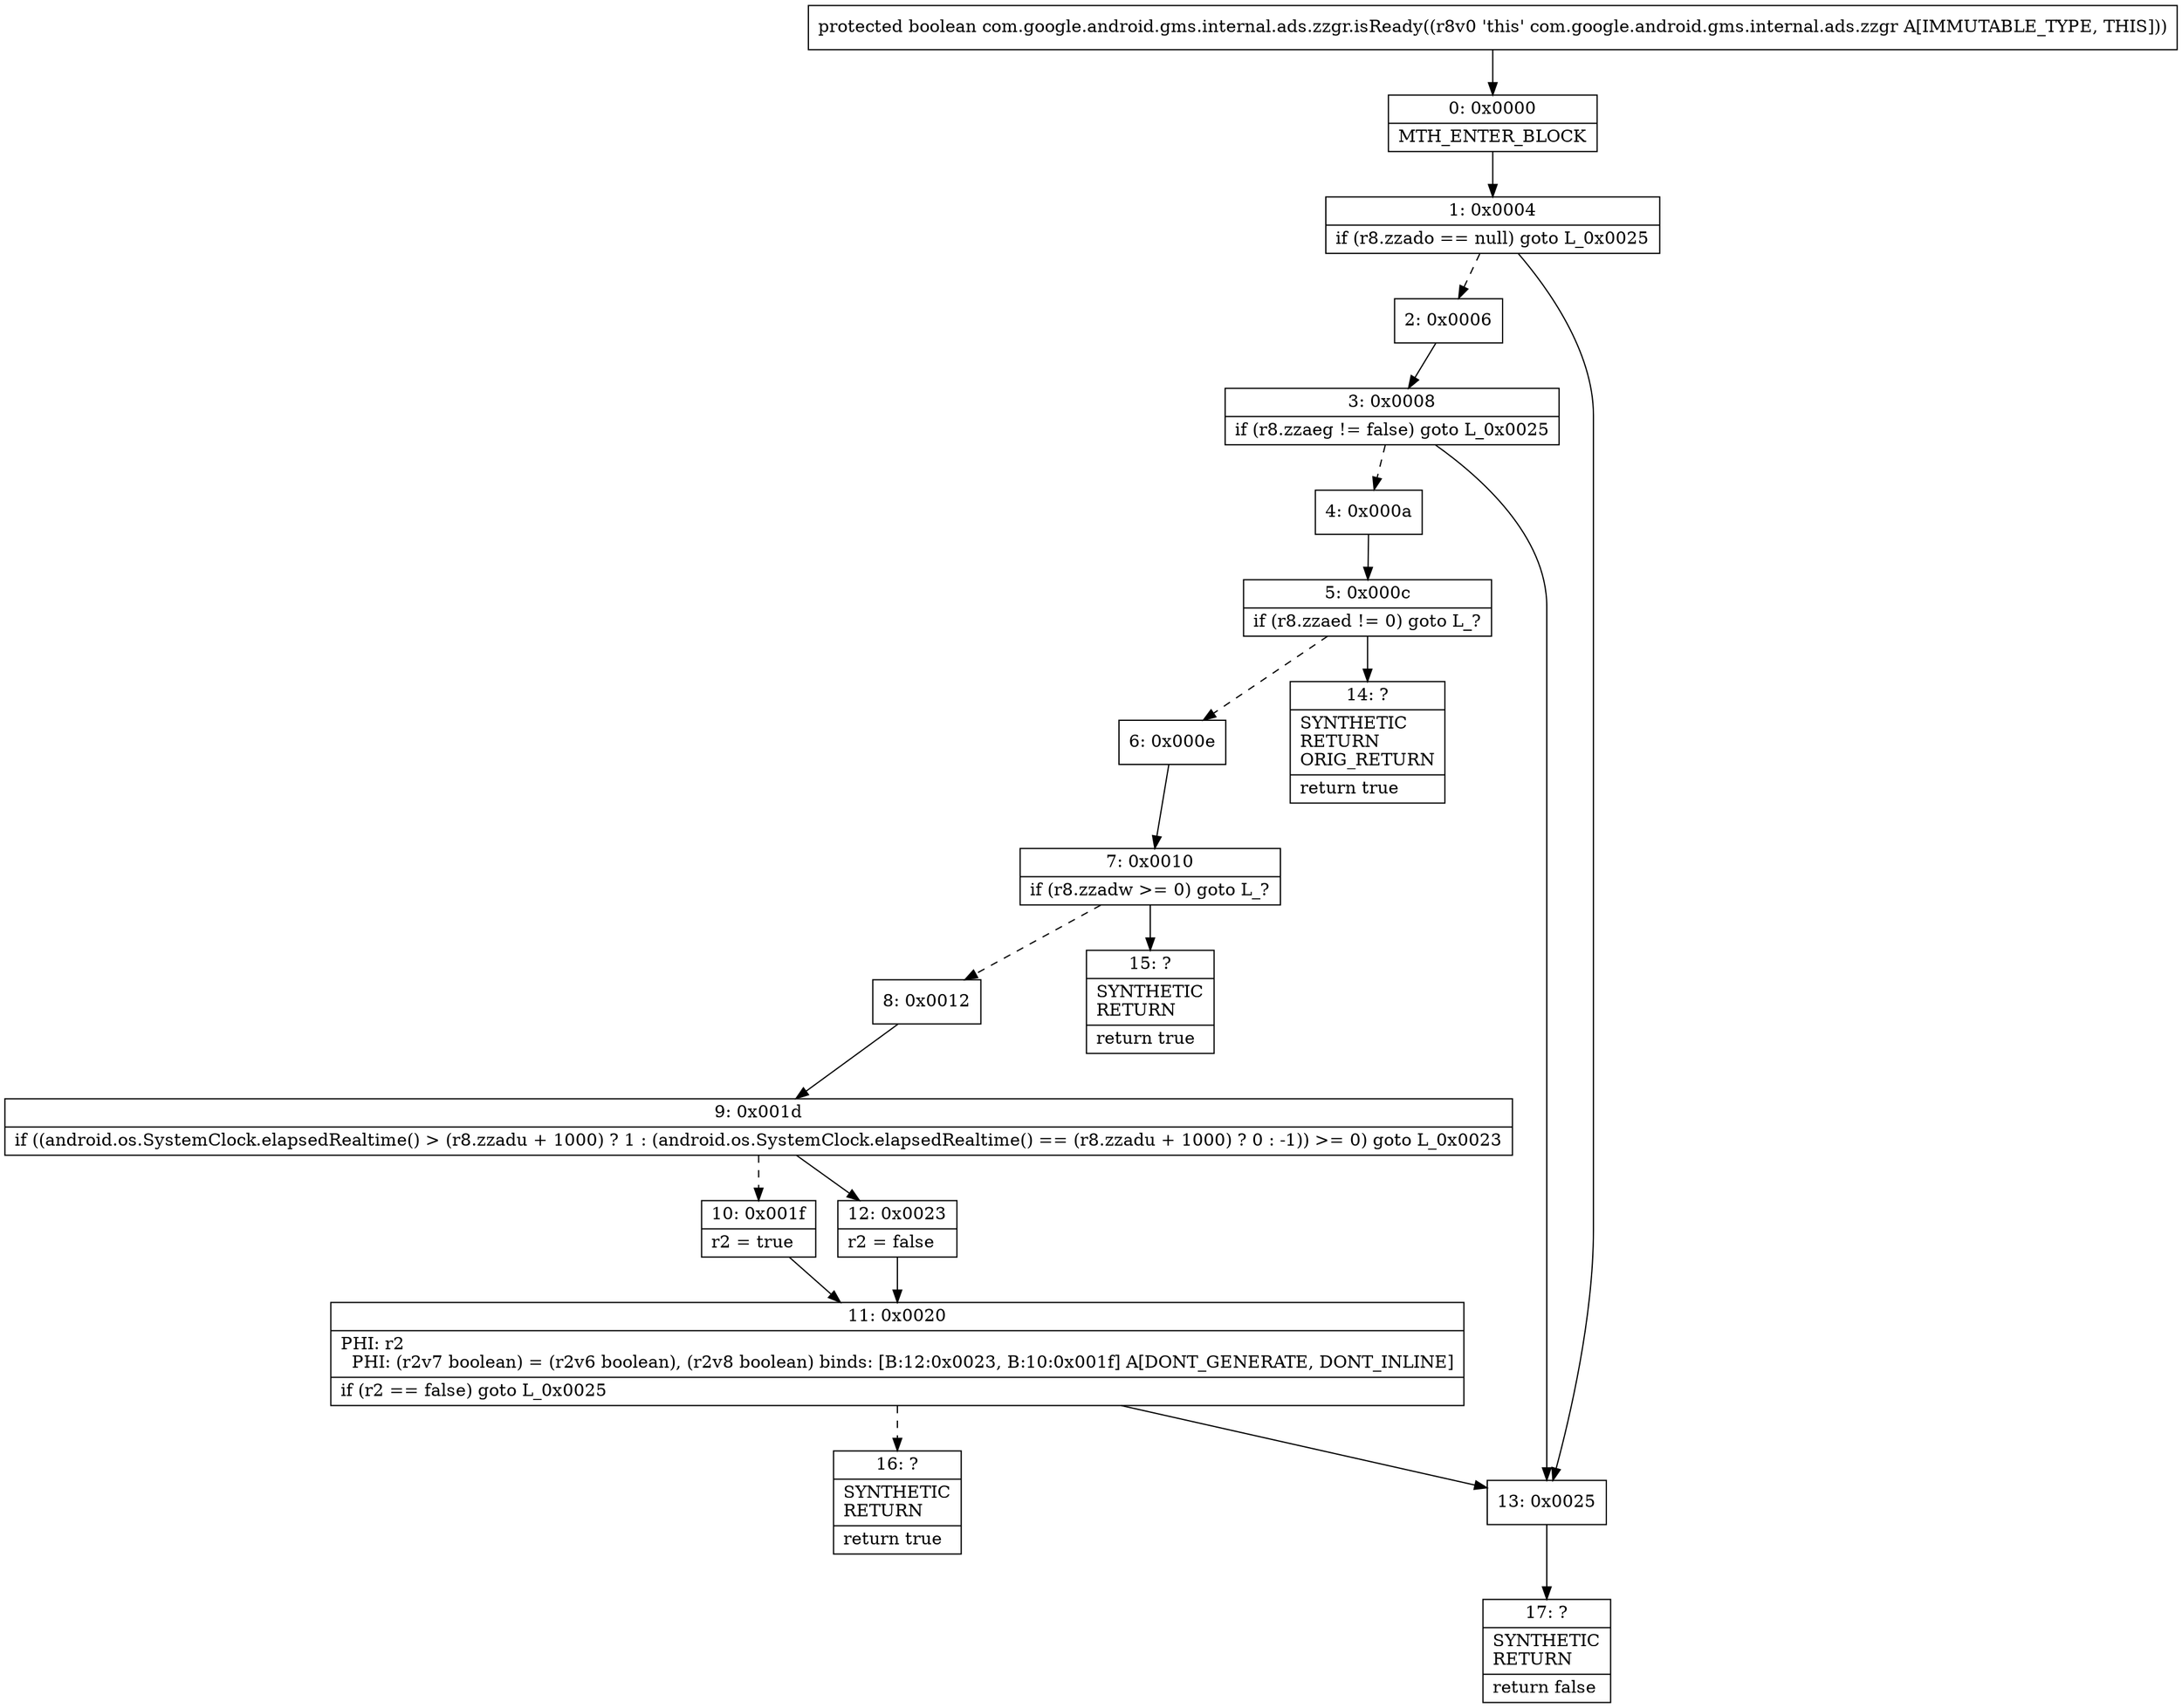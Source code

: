 digraph "CFG forcom.google.android.gms.internal.ads.zzgr.isReady()Z" {
Node_0 [shape=record,label="{0\:\ 0x0000|MTH_ENTER_BLOCK\l}"];
Node_1 [shape=record,label="{1\:\ 0x0004|if (r8.zzado == null) goto L_0x0025\l}"];
Node_2 [shape=record,label="{2\:\ 0x0006}"];
Node_3 [shape=record,label="{3\:\ 0x0008|if (r8.zzaeg != false) goto L_0x0025\l}"];
Node_4 [shape=record,label="{4\:\ 0x000a}"];
Node_5 [shape=record,label="{5\:\ 0x000c|if (r8.zzaed != 0) goto L_?\l}"];
Node_6 [shape=record,label="{6\:\ 0x000e}"];
Node_7 [shape=record,label="{7\:\ 0x0010|if (r8.zzadw \>= 0) goto L_?\l}"];
Node_8 [shape=record,label="{8\:\ 0x0012}"];
Node_9 [shape=record,label="{9\:\ 0x001d|if ((android.os.SystemClock.elapsedRealtime() \> (r8.zzadu + 1000) ? 1 : (android.os.SystemClock.elapsedRealtime() == (r8.zzadu + 1000) ? 0 : \-1)) \>= 0) goto L_0x0023\l}"];
Node_10 [shape=record,label="{10\:\ 0x001f|r2 = true\l}"];
Node_11 [shape=record,label="{11\:\ 0x0020|PHI: r2 \l  PHI: (r2v7 boolean) = (r2v6 boolean), (r2v8 boolean) binds: [B:12:0x0023, B:10:0x001f] A[DONT_GENERATE, DONT_INLINE]\l|if (r2 == false) goto L_0x0025\l}"];
Node_12 [shape=record,label="{12\:\ 0x0023|r2 = false\l}"];
Node_13 [shape=record,label="{13\:\ 0x0025}"];
Node_14 [shape=record,label="{14\:\ ?|SYNTHETIC\lRETURN\lORIG_RETURN\l|return true\l}"];
Node_15 [shape=record,label="{15\:\ ?|SYNTHETIC\lRETURN\l|return true\l}"];
Node_16 [shape=record,label="{16\:\ ?|SYNTHETIC\lRETURN\l|return true\l}"];
Node_17 [shape=record,label="{17\:\ ?|SYNTHETIC\lRETURN\l|return false\l}"];
MethodNode[shape=record,label="{protected boolean com.google.android.gms.internal.ads.zzgr.isReady((r8v0 'this' com.google.android.gms.internal.ads.zzgr A[IMMUTABLE_TYPE, THIS])) }"];
MethodNode -> Node_0;
Node_0 -> Node_1;
Node_1 -> Node_2[style=dashed];
Node_1 -> Node_13;
Node_2 -> Node_3;
Node_3 -> Node_4[style=dashed];
Node_3 -> Node_13;
Node_4 -> Node_5;
Node_5 -> Node_6[style=dashed];
Node_5 -> Node_14;
Node_6 -> Node_7;
Node_7 -> Node_8[style=dashed];
Node_7 -> Node_15;
Node_8 -> Node_9;
Node_9 -> Node_10[style=dashed];
Node_9 -> Node_12;
Node_10 -> Node_11;
Node_11 -> Node_13;
Node_11 -> Node_16[style=dashed];
Node_12 -> Node_11;
Node_13 -> Node_17;
}

